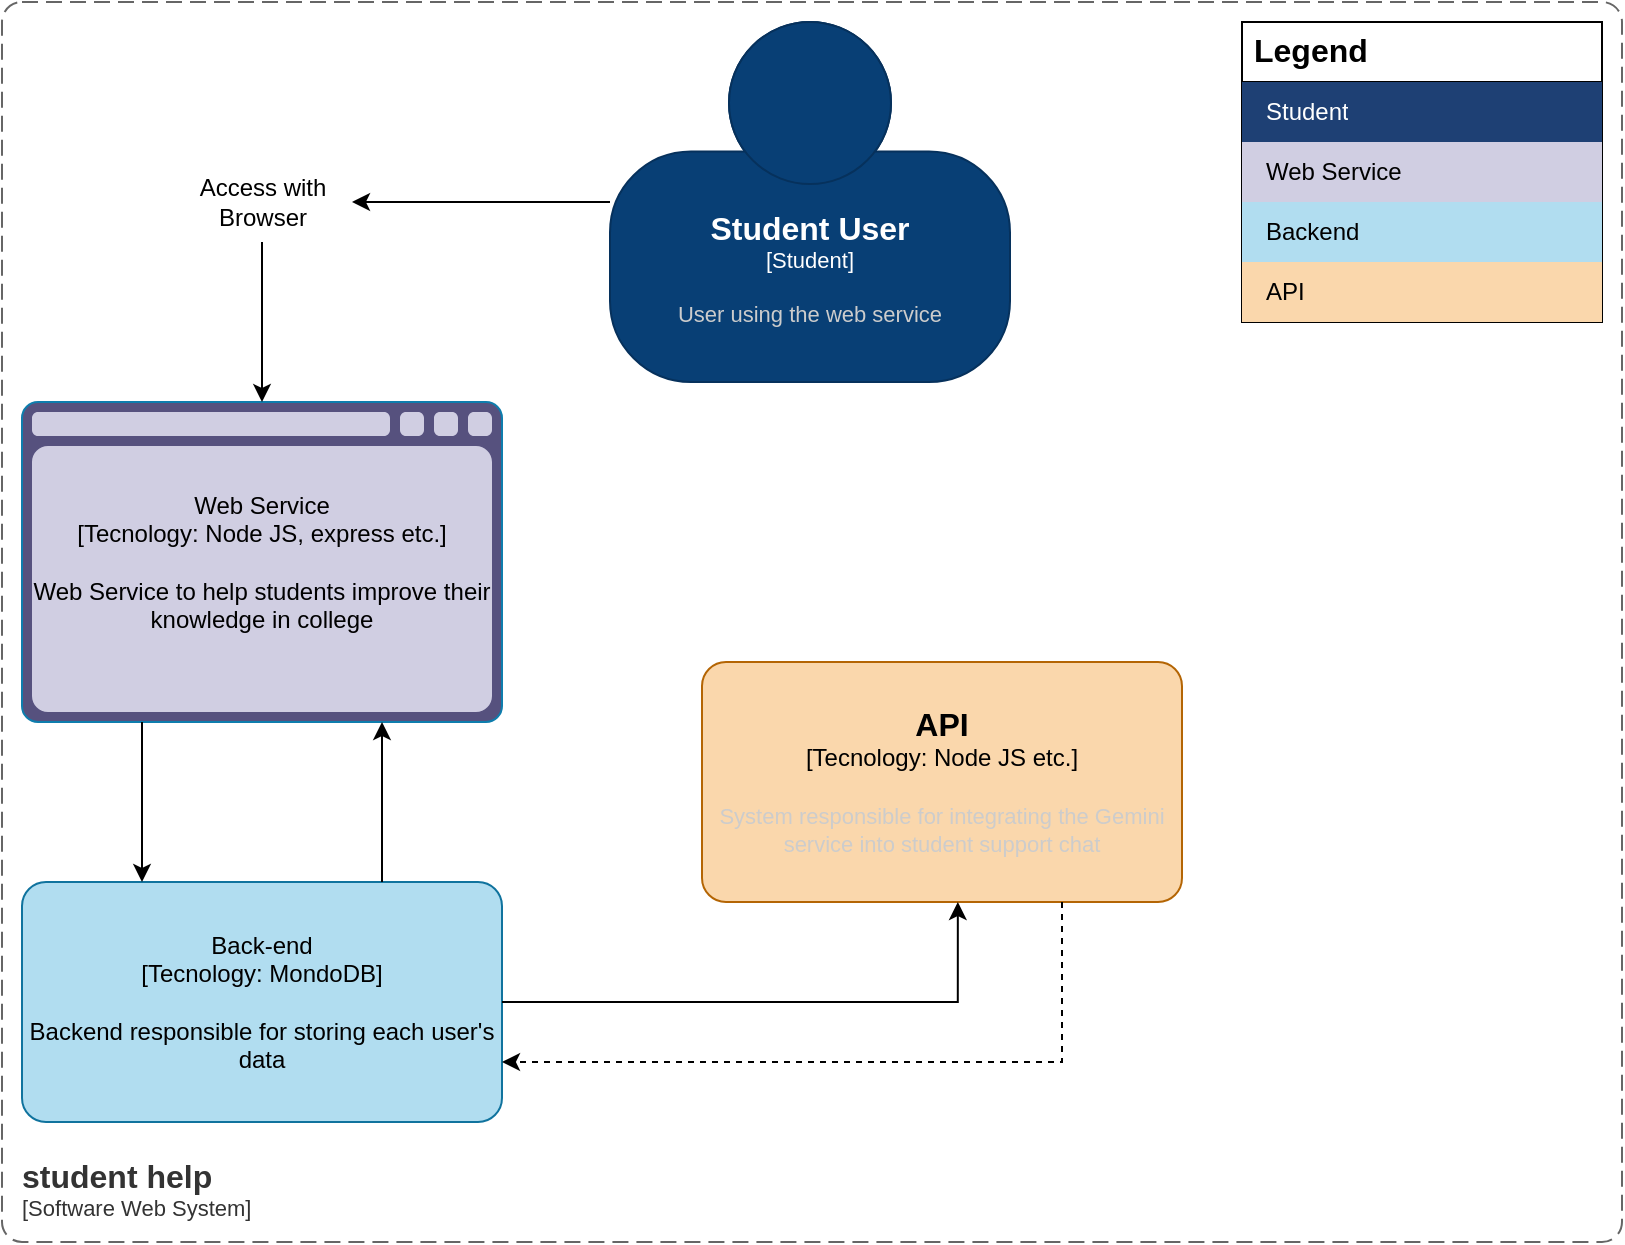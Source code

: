 <mxfile version="24.0.8" type="github" pages="3">
  <diagram name="context" id="1FMFfQjGPrBW07qPkbD4">
    <mxGraphModel dx="1434" dy="780" grid="1" gridSize="10" guides="1" tooltips="1" connect="1" arrows="1" fold="1" page="1" pageScale="1" pageWidth="827" pageHeight="1169" math="0" shadow="0">
      <root>
        <mxCell id="0" />
        <mxCell id="1" parent="0" />
        <mxCell id="gWKz2a9hbyxgqpgNWp_Y-20" style="edgeStyle=orthogonalEdgeStyle;rounded=0;orthogonalLoop=1;jettySize=auto;html=1;exitX=0;exitY=0.5;exitDx=0;exitDy=0;exitPerimeter=0;" parent="1" source="gWKz2a9hbyxgqpgNWp_Y-1" target="gWKz2a9hbyxgqpgNWp_Y-18" edge="1">
          <mxGeometry relative="1" as="geometry" />
        </mxCell>
        <object placeholders="1" c4Name="Student User" c4Type="Student" c4Description="User using the web service" label="&lt;font style=&quot;font-size: 16px&quot;&gt;&lt;b&gt;%c4Name%&lt;/b&gt;&lt;/font&gt;&lt;div&gt;[%c4Type%]&lt;/div&gt;&lt;br&gt;&lt;div&gt;&lt;font style=&quot;font-size: 11px&quot;&gt;&lt;font color=&quot;#cccccc&quot;&gt;%c4Description%&lt;/font&gt;&lt;/div&gt;" id="gWKz2a9hbyxgqpgNWp_Y-1">
          <mxCell style="html=1;fontSize=11;dashed=0;whiteSpace=wrap;fillColor=#083F75;strokeColor=#06315C;fontColor=#ffffff;shape=mxgraph.c4.person2;align=center;metaEdit=1;points=[[0.5,0,0],[1,0.5,0],[1,0.75,0],[0.75,1,0],[0.5,1,0],[0.25,1,0],[0,0.75,0],[0,0.5,0]];resizable=0;" parent="1" vertex="1">
            <mxGeometry x="314" y="20" width="200" height="180" as="geometry" />
          </mxCell>
        </object>
        <mxCell id="gWKz2a9hbyxgqpgNWp_Y-2" value="Legend" style="shape=table;startSize=30;container=1;collapsible=0;childLayout=tableLayout;fontSize=16;align=left;verticalAlign=top;fillColor=none;fontStyle=1;spacingLeft=6;spacing=0;resizable=0;" parent="1" vertex="1">
          <mxGeometry x="630" y="20" width="180" height="150" as="geometry" />
        </mxCell>
        <mxCell id="gWKz2a9hbyxgqpgNWp_Y-3" value="" style="shape=tableRow;horizontal=0;startSize=0;swimlaneHead=0;swimlaneBody=0;strokeColor=inherit;top=0;left=0;bottom=0;right=0;collapsible=0;dropTarget=0;fillColor=none;points=[[0,0.5],[1,0.5]];portConstraint=eastwest;fontSize=12;" parent="gWKz2a9hbyxgqpgNWp_Y-2" vertex="1">
          <mxGeometry y="30" width="180" height="30" as="geometry" />
        </mxCell>
        <mxCell id="gWKz2a9hbyxgqpgNWp_Y-4" value="Student" style="shape=partialRectangle;html=1;whiteSpace=wrap;connectable=0;strokeColor=inherit;overflow=hidden;fillColor=#1E4074;top=0;left=0;bottom=0;right=0;pointerEvents=1;fontSize=12;align=left;fontColor=#FFFFFF;gradientColor=none;spacingLeft=10;spacingRight=4;" parent="gWKz2a9hbyxgqpgNWp_Y-3" vertex="1">
          <mxGeometry width="180" height="30" as="geometry">
            <mxRectangle width="180" height="30" as="alternateBounds" />
          </mxGeometry>
        </mxCell>
        <mxCell id="gWKz2a9hbyxgqpgNWp_Y-5" value="" style="shape=tableRow;horizontal=0;startSize=0;swimlaneHead=0;swimlaneBody=0;strokeColor=inherit;top=0;left=0;bottom=0;right=0;collapsible=0;dropTarget=0;fillColor=none;points=[[0,0.5],[1,0.5]];portConstraint=eastwest;fontSize=12;" parent="gWKz2a9hbyxgqpgNWp_Y-2" vertex="1">
          <mxGeometry y="60" width="180" height="30" as="geometry" />
        </mxCell>
        <mxCell id="gWKz2a9hbyxgqpgNWp_Y-6" value="Web Service" style="shape=partialRectangle;html=1;whiteSpace=wrap;connectable=0;overflow=hidden;top=0;left=0;bottom=0;right=0;pointerEvents=1;fontSize=12;align=left;spacingLeft=10;spacingRight=4;fillColor=#d0cee2;strokeColor=#56517e;" parent="gWKz2a9hbyxgqpgNWp_Y-5" vertex="1">
          <mxGeometry width="180" height="30" as="geometry">
            <mxRectangle width="180" height="30" as="alternateBounds" />
          </mxGeometry>
        </mxCell>
        <mxCell id="gWKz2a9hbyxgqpgNWp_Y-7" value="" style="shape=tableRow;horizontal=0;startSize=0;swimlaneHead=0;swimlaneBody=0;strokeColor=inherit;top=0;left=0;bottom=0;right=0;collapsible=0;dropTarget=0;fillColor=none;points=[[0,0.5],[1,0.5]];portConstraint=eastwest;fontSize=12;" parent="gWKz2a9hbyxgqpgNWp_Y-2" vertex="1">
          <mxGeometry y="90" width="180" height="30" as="geometry" />
        </mxCell>
        <mxCell id="gWKz2a9hbyxgqpgNWp_Y-8" value="Backend" style="shape=partialRectangle;html=1;whiteSpace=wrap;connectable=0;strokeColor=#10739e;overflow=hidden;fillColor=#b1ddf0;top=0;left=0;bottom=0;right=0;pointerEvents=1;fontSize=12;align=left;spacingLeft=10;spacingRight=4;" parent="gWKz2a9hbyxgqpgNWp_Y-7" vertex="1">
          <mxGeometry width="180" height="30" as="geometry">
            <mxRectangle width="180" height="30" as="alternateBounds" />
          </mxGeometry>
        </mxCell>
        <mxCell id="gWKz2a9hbyxgqpgNWp_Y-9" value="" style="shape=tableRow;horizontal=0;startSize=0;swimlaneHead=0;swimlaneBody=0;strokeColor=inherit;top=0;left=0;bottom=0;right=0;collapsible=0;dropTarget=0;fillColor=none;points=[[0,0.5],[1,0.5]];portConstraint=eastwest;fontSize=12;" parent="gWKz2a9hbyxgqpgNWp_Y-2" vertex="1">
          <mxGeometry y="120" width="180" height="30" as="geometry" />
        </mxCell>
        <mxCell id="gWKz2a9hbyxgqpgNWp_Y-10" value="API" style="shape=partialRectangle;html=1;whiteSpace=wrap;connectable=0;strokeColor=#b46504;overflow=hidden;fillColor=#fad7ac;top=0;left=0;bottom=0;right=0;pointerEvents=1;fontSize=12;align=left;spacingLeft=10;spacingRight=4;" parent="gWKz2a9hbyxgqpgNWp_Y-9" vertex="1">
          <mxGeometry width="180" height="30" as="geometry">
            <mxRectangle width="180" height="30" as="alternateBounds" />
          </mxGeometry>
        </mxCell>
        <object placeholders="1" c4Type="Web Service" c4Container="Tecnology" c4Technology="Node JS, express etc." c4Description="Web Service to help students improve their knowledge in college" label="%c4Type%&lt;br&gt;[%c4Container%:&amp;nbsp;%c4Technology%]&lt;br&gt;&lt;br&gt;%c4Description%" link="data:page/id,60kRKlLpcaLe1bFKGsJb" id="gWKz2a9hbyxgqpgNWp_Y-15">
          <mxCell style="shape=mxgraph.c4.webBrowserContainer2;whiteSpace=wrap;boundedLbl=1;rounded=0;labelBackgroundColor=none;strokeColor2=#0E7DAD;fontSize=12;align=center;metaEdit=1;points=[[0.5,0,0],[1,0.25,0],[1,0.5,0],[1,0.75,0],[0.5,1,0],[0,0.75,0],[0,0.5,0],[0,0.25,0]];resizable=0;fillStyle=auto;fillColor=#d0cee2;strokeColor=#56517e;labelBorderColor=none;textShadow=0;html=1;" parent="1" vertex="1">
            <mxGeometry x="20" y="210" width="240" height="160" as="geometry" />
          </mxCell>
        </object>
        <object placeholders="1" c4Name="Back-end" c4Type="Tecnology: MondoDB" c4Description="Backend responsible for storing each user&#39;s data" label="%c4Name%&lt;br&gt;[%c4Type%]&lt;br&gt;&lt;br&gt;%c4Description%" c4Technology="MondoDB" link="data:page/id,KV4aWbaxjCj4BwXMJBxq" id="gWKz2a9hbyxgqpgNWp_Y-17">
          <mxCell style="rounded=1;whiteSpace=wrap;labelBackgroundColor=none;fillColor=#b1ddf0;align=center;arcSize=10;strokeColor=#10739e;metaEdit=1;resizable=0;points=[[0.25,0,0],[0.5,0,0],[0.75,0,0],[1,0.25,0],[1,0.5,0],[1,0.75,0],[0.75,1,0],[0.5,1,0],[0.25,1,0],[0,0.75,0],[0,0.5,0],[0,0.25,0]];html=1;" parent="1" vertex="1">
            <mxGeometry x="20" y="450" width="240" height="120" as="geometry" />
          </mxCell>
        </object>
        <mxCell id="gWKz2a9hbyxgqpgNWp_Y-18" value="Access with&lt;div&gt;Browser&lt;/div&gt;" style="text;html=1;align=center;verticalAlign=middle;resizable=0;points=[];autosize=1;strokeColor=none;fillColor=none;" parent="1" vertex="1">
          <mxGeometry x="95" y="90" width="90" height="40" as="geometry" />
        </mxCell>
        <mxCell id="gWKz2a9hbyxgqpgNWp_Y-21" style="edgeStyle=orthogonalEdgeStyle;rounded=0;orthogonalLoop=1;jettySize=auto;html=1;entryX=0.5;entryY=0;entryDx=0;entryDy=0;entryPerimeter=0;" parent="1" source="gWKz2a9hbyxgqpgNWp_Y-18" target="gWKz2a9hbyxgqpgNWp_Y-15" edge="1">
          <mxGeometry relative="1" as="geometry" />
        </mxCell>
        <object placeholders="1" c4Name="API" c4Type="Tecnology: Node JS etc." c4Description="System responsible for integrating the Gemini service into student support chat" label="&lt;font style=&quot;font-size: 16px&quot;&gt;&lt;b&gt;%c4Name%&lt;/b&gt;&lt;/font&gt;&lt;div&gt;[%c4Type%]&lt;/div&gt;&lt;br&gt;&lt;div&gt;&lt;font style=&quot;font-size: 11px&quot;&gt;&lt;font color=&quot;#cccccc&quot;&gt;%c4Description%&lt;/font&gt;&lt;/div&gt;" id="gWKz2a9hbyxgqpgNWp_Y-23">
          <mxCell style="rounded=1;whiteSpace=wrap;html=1;labelBackgroundColor=none;fillColor=#fad7ac;align=center;arcSize=10;strokeColor=#b46504;metaEdit=1;resizable=0;points=[[0.25,0,0],[0.5,0,0],[0.75,0,0],[1,0.25,0],[1,0.5,0],[1,0.75,0],[0.75,1,0],[0.5,1,0],[0.25,1,0],[0,0.75,0],[0,0.5,0],[0,0.25,0]];" parent="1" vertex="1">
            <mxGeometry x="360" y="340" width="240" height="120" as="geometry" />
          </mxCell>
        </object>
        <mxCell id="gWKz2a9hbyxgqpgNWp_Y-24" style="edgeStyle=orthogonalEdgeStyle;rounded=0;orthogonalLoop=1;jettySize=auto;html=1;exitX=1;exitY=0.5;exitDx=0;exitDy=0;exitPerimeter=0;entryX=0.533;entryY=1;entryDx=0;entryDy=0;entryPerimeter=0;" parent="1" source="gWKz2a9hbyxgqpgNWp_Y-17" target="gWKz2a9hbyxgqpgNWp_Y-23" edge="1">
          <mxGeometry relative="1" as="geometry" />
        </mxCell>
        <mxCell id="gWKz2a9hbyxgqpgNWp_Y-26" style="edgeStyle=orthogonalEdgeStyle;rounded=0;orthogonalLoop=1;jettySize=auto;html=1;entryX=0.25;entryY=0;entryDx=0;entryDy=0;entryPerimeter=0;" parent="1" target="gWKz2a9hbyxgqpgNWp_Y-17" edge="1">
          <mxGeometry relative="1" as="geometry">
            <mxPoint x="80" y="370" as="sourcePoint" />
            <Array as="points">
              <mxPoint x="80" y="370" />
            </Array>
          </mxGeometry>
        </mxCell>
        <mxCell id="gWKz2a9hbyxgqpgNWp_Y-27" style="edgeStyle=orthogonalEdgeStyle;rounded=0;orthogonalLoop=1;jettySize=auto;html=1;exitX=0.75;exitY=0;exitDx=0;exitDy=0;exitPerimeter=0;" parent="1" source="gWKz2a9hbyxgqpgNWp_Y-17" edge="1">
          <mxGeometry relative="1" as="geometry">
            <mxPoint x="200" y="370" as="targetPoint" />
          </mxGeometry>
        </mxCell>
        <mxCell id="gWKz2a9hbyxgqpgNWp_Y-28" style="edgeStyle=orthogonalEdgeStyle;rounded=0;orthogonalLoop=1;jettySize=auto;html=1;exitX=0.75;exitY=1;exitDx=0;exitDy=0;exitPerimeter=0;entryX=1;entryY=0.75;entryDx=0;entryDy=0;entryPerimeter=0;dashed=1;" parent="1" source="gWKz2a9hbyxgqpgNWp_Y-23" target="gWKz2a9hbyxgqpgNWp_Y-17" edge="1">
          <mxGeometry relative="1" as="geometry" />
        </mxCell>
        <object placeholders="1" c4Name="student help" c4Application="Software Web System" label="&lt;font style=&quot;font-size: 16px&quot;&gt;&lt;b&gt;&lt;div style=&quot;text-align: left&quot;&gt;%c4Name%&lt;/div&gt;&lt;/b&gt;&lt;/font&gt;&lt;div style=&quot;text-align: left&quot;&gt;[%c4Application%]&lt;/div&gt;" id="gWKz2a9hbyxgqpgNWp_Y-29">
          <mxCell style="rounded=1;fontSize=11;whiteSpace=wrap;html=1;dashed=1;arcSize=20;fillColor=none;strokeColor=#666666;fontColor=#333333;labelBackgroundColor=none;align=left;verticalAlign=bottom;labelBorderColor=none;spacingTop=0;spacing=10;dashPattern=8 4;metaEdit=1;rotatable=0;perimeter=rectanglePerimeter;noLabel=0;labelPadding=0;allowArrows=0;connectable=0;expand=0;recursiveResize=0;editable=1;pointerEvents=0;absoluteArcSize=1;points=[[0.25,0,0],[0.5,0,0],[0.75,0,0],[1,0.25,0],[1,0.5,0],[1,0.75,0],[0.75,1,0],[0.5,1,0],[0.25,1,0],[0,0.75,0],[0,0.5,0],[0,0.25,0]];" parent="1" vertex="1">
            <mxGeometry x="10" y="10" width="810" height="620" as="geometry" />
          </mxCell>
        </object>
      </root>
    </mxGraphModel>
  </diagram>
  <diagram id="KV4aWbaxjCj4BwXMJBxq" name="container">
    <mxGraphModel dx="1434" dy="780" grid="1" gridSize="10" guides="1" tooltips="1" connect="1" arrows="1" fold="1" page="1" pageScale="1" pageWidth="827" pageHeight="1169" math="0" shadow="0">
      <root>
        <mxCell id="0" />
        <mxCell id="1" parent="0" />
        <object placeholders="1" c4Name="Admin User" c4Type="Admin User" c4Description="Data administrator and users" label="%c4Name%&lt;br&gt;[%c4Type%]&lt;br&gt;&lt;br&gt;%c4Description%" id="DqK3gcv77Xl6gQ0nD3oV-1">
          <mxCell style="fontSize=11;dashed=0;whiteSpace=wrap;fillColor=#fad7ac;strokeColor=#b46504;shape=mxgraph.c4.person2;align=center;metaEdit=1;points=[[0.5,0,0],[1,0.5,0],[1,0.75,0],[0.75,1,0],[0.5,1,0],[0.25,1,0],[0,0.75,0],[0,0.5,0]];resizable=0;html=1;" vertex="1" parent="1">
            <mxGeometry x="20" y="20" width="200" height="180" as="geometry" />
          </mxCell>
        </object>
        <mxCell id="DqK3gcv77Xl6gQ0nD3oV-2" value="Legend" style="shape=table;startSize=30;container=1;collapsible=0;childLayout=tableLayout;fontSize=16;align=left;verticalAlign=top;fillColor=none;fontStyle=1;spacingLeft=6;spacing=0;resizable=0;" vertex="1" parent="1">
          <mxGeometry x="630" y="20" width="180" height="180" as="geometry" />
        </mxCell>
        <mxCell id="DqK3gcv77Xl6gQ0nD3oV-3" value="" style="shape=tableRow;horizontal=0;startSize=0;swimlaneHead=0;swimlaneBody=0;strokeColor=inherit;top=0;left=0;bottom=0;right=0;collapsible=0;dropTarget=0;fillColor=none;points=[[0,0.5],[1,0.5]];portConstraint=eastwest;fontSize=12;" vertex="1" parent="DqK3gcv77Xl6gQ0nD3oV-2">
          <mxGeometry y="30" width="180" height="30" as="geometry" />
        </mxCell>
        <mxCell id="DqK3gcv77Xl6gQ0nD3oV-4" value="Admin User" style="shape=partialRectangle;html=1;whiteSpace=wrap;connectable=0;strokeColor=#b46504;overflow=hidden;fillColor=#fad7ac;top=0;left=0;bottom=0;right=0;pointerEvents=1;fontSize=12;align=left;spacingLeft=10;spacingRight=4;" vertex="1" parent="DqK3gcv77Xl6gQ0nD3oV-3">
          <mxGeometry width="180" height="30" as="geometry">
            <mxRectangle width="180" height="30" as="alternateBounds" />
          </mxGeometry>
        </mxCell>
        <mxCell id="DqK3gcv77Xl6gQ0nD3oV-5" value="" style="shape=tableRow;horizontal=0;startSize=0;swimlaneHead=0;swimlaneBody=0;strokeColor=inherit;top=0;left=0;bottom=0;right=0;collapsible=0;dropTarget=0;fillColor=none;points=[[0,0.5],[1,0.5]];portConstraint=eastwest;fontSize=12;" vertex="1" parent="DqK3gcv77Xl6gQ0nD3oV-2">
          <mxGeometry y="60" width="180" height="30" as="geometry" />
        </mxCell>
        <mxCell id="DqK3gcv77Xl6gQ0nD3oV-6" value="External User" style="shape=partialRectangle;html=1;whiteSpace=wrap;connectable=0;strokeColor=#10739e;overflow=hidden;fillColor=#b1ddf0;top=0;left=0;bottom=0;right=0;pointerEvents=1;fontSize=12;align=left;spacingLeft=10;spacingRight=4;" vertex="1" parent="DqK3gcv77Xl6gQ0nD3oV-5">
          <mxGeometry width="180" height="30" as="geometry">
            <mxRectangle width="180" height="30" as="alternateBounds" />
          </mxGeometry>
        </mxCell>
        <mxCell id="DqK3gcv77Xl6gQ0nD3oV-7" value="" style="shape=tableRow;horizontal=0;startSize=0;swimlaneHead=0;swimlaneBody=0;strokeColor=inherit;top=0;left=0;bottom=0;right=0;collapsible=0;dropTarget=0;fillColor=none;points=[[0,0.5],[1,0.5]];portConstraint=eastwest;fontSize=12;" vertex="1" parent="DqK3gcv77Xl6gQ0nD3oV-2">
          <mxGeometry y="90" width="180" height="30" as="geometry" />
        </mxCell>
        <mxCell id="DqK3gcv77Xl6gQ0nD3oV-8" value="Admin Page Sistem" style="shape=partialRectangle;html=1;whiteSpace=wrap;connectable=0;strokeColor=#0e8088;overflow=hidden;fillColor=#b0e3e6;top=0;left=0;bottom=0;right=0;pointerEvents=1;fontSize=12;align=left;spacingLeft=10;spacingRight=4;" vertex="1" parent="DqK3gcv77Xl6gQ0nD3oV-7">
          <mxGeometry width="180" height="30" as="geometry">
            <mxRectangle width="180" height="30" as="alternateBounds" />
          </mxGeometry>
        </mxCell>
        <mxCell id="DqK3gcv77Xl6gQ0nD3oV-9" value="" style="shape=tableRow;horizontal=0;startSize=0;swimlaneHead=0;swimlaneBody=0;strokeColor=inherit;top=0;left=0;bottom=0;right=0;collapsible=0;dropTarget=0;fillColor=none;points=[[0,0.5],[1,0.5]];portConstraint=eastwest;fontSize=12;" vertex="1" parent="DqK3gcv77Xl6gQ0nD3oV-2">
          <mxGeometry y="120" width="180" height="30" as="geometry" />
        </mxCell>
        <mxCell id="DqK3gcv77Xl6gQ0nD3oV-10" value="Review and edit data" style="shape=partialRectangle;html=1;whiteSpace=wrap;connectable=0;strokeColor=#56517e;overflow=hidden;fillColor=#d0cee2;top=0;left=0;bottom=0;right=0;pointerEvents=1;fontSize=12;align=left;spacingLeft=10;spacingRight=4;" vertex="1" parent="DqK3gcv77Xl6gQ0nD3oV-9">
          <mxGeometry width="180" height="30" as="geometry">
            <mxRectangle width="180" height="30" as="alternateBounds" />
          </mxGeometry>
        </mxCell>
        <mxCell id="DqK3gcv77Xl6gQ0nD3oV-11" value="" style="shape=tableRow;horizontal=0;startSize=0;swimlaneHead=0;swimlaneBody=0;strokeColor=inherit;top=0;left=0;bottom=0;right=0;collapsible=0;dropTarget=0;fillColor=none;points=[[0,0.5],[1,0.5]];portConstraint=eastwest;fontSize=12;" vertex="1" parent="DqK3gcv77Xl6gQ0nD3oV-2">
          <mxGeometry y="150" width="180" height="30" as="geometry" />
        </mxCell>
        <mxCell id="DqK3gcv77Xl6gQ0nD3oV-12" value="Database" style="shape=partialRectangle;html=1;whiteSpace=wrap;connectable=0;strokeColor=#23445d;overflow=hidden;fillColor=#bac8d3;top=0;left=0;bottom=0;right=0;pointerEvents=1;fontSize=12;align=left;spacingLeft=10;spacingRight=4;" vertex="1" parent="DqK3gcv77Xl6gQ0nD3oV-11">
          <mxGeometry width="180" height="30" as="geometry">
            <mxRectangle width="180" height="30" as="alternateBounds" />
          </mxGeometry>
        </mxCell>
        <object placeholders="1" c4Type="Database" c4Container="Tecnology" c4Technology="MongoDB" c4Description="database to store data for each user" label="&lt;font style=&quot;font-size: 16px&quot;&gt;&lt;b&gt;%c4Type%&lt;/b&gt;&lt;/font&gt;&lt;div&gt;[%c4Container%:&amp;nbsp;%c4Technology%]&lt;/div&gt;&lt;br&gt;&lt;div&gt;&lt;font style=&quot;font-size: 11px&quot;&gt;&lt;font&gt;%c4Description%&lt;/font&gt;&lt;/font&gt;&lt;/div&gt;" id="DqK3gcv77Xl6gQ0nD3oV-15">
          <mxCell style="shape=cylinder3;size=15;whiteSpace=wrap;html=1;boundedLbl=1;rounded=0;labelBackgroundColor=none;fillColor=#bac8d3;fontSize=12;align=center;strokeColor=#23445d;metaEdit=1;points=[[0.5,0,0],[1,0.25,0],[1,0.5,0],[1,0.75,0],[0.5,1,0],[0,0.75,0],[0,0.5,0],[0,0.25,0]];resizable=0;fontColor=default;" vertex="1" parent="1">
            <mxGeometry x="570" y="510" width="240" height="120" as="geometry" />
          </mxCell>
        </object>
        <object placeholders="1" c4Type="Review and edit data" c4Container="Tecnology" c4Technology="Node JS, Angular, Express etc." c4Description="Page where users can see and manipulate their data" label="&lt;font style=&quot;font-size: 16px&quot;&gt;&lt;b&gt;%c4Type%&lt;/b&gt;&lt;/font&gt;&lt;div&gt;[%c4Container%:&amp;nbsp;%c4Technology%]&lt;/div&gt;&lt;br&gt;&lt;div&gt;&lt;font style=&quot;font-size: 11px&quot;&gt;&lt;font&gt;%c4Description%&lt;/font&gt;&lt;/font&gt;&lt;/div&gt;" id="DqK3gcv77Xl6gQ0nD3oV-16">
          <mxCell style="shape=mxgraph.c4.webBrowserContainer2;whiteSpace=wrap;html=1;boundedLbl=1;rounded=0;labelBackgroundColor=none;strokeColor2=#0E7DAD;fontSize=12;align=center;metaEdit=1;points=[[0.5,0,0],[1,0.25,0],[1,0.5,0],[1,0.75,0],[0.5,1,0],[0,0.75,0],[0,0.5,0],[0,0.25,0]];resizable=0;fillColor=#d0cee2;strokeColor=#56517e;fontColor=default;" vertex="1" parent="1">
            <mxGeometry x="570" y="320" width="240" height="160" as="geometry" />
          </mxCell>
        </object>
        <mxCell id="DqK3gcv77Xl6gQ0nD3oV-18" style="edgeStyle=orthogonalEdgeStyle;rounded=0;orthogonalLoop=1;jettySize=auto;html=1;exitX=0.5;exitY=1;exitDx=0;exitDy=0;exitPerimeter=0;entryX=0.5;entryY=0;entryDx=0;entryDy=0;entryPerimeter=0;" edge="1" parent="1" source="DqK3gcv77Xl6gQ0nD3oV-16" target="DqK3gcv77Xl6gQ0nD3oV-15">
          <mxGeometry relative="1" as="geometry" />
        </mxCell>
        <object placeholders="1" c4Name="External User" c4Type="External User" c4Description="User who makes use of the web service" label="&lt;font style=&quot;font-size: 16px&quot;&gt;&lt;b&gt;%c4Name%&lt;/b&gt;&lt;/font&gt;&lt;div&gt;[%c4Type%]&lt;/div&gt;&lt;br&gt;&lt;div&gt;&lt;font style=&quot;font-size: 11px&quot;&gt;&lt;font&gt;%c4Description%&lt;/font&gt;&lt;/font&gt;&lt;/div&gt;" id="DqK3gcv77Xl6gQ0nD3oV-20">
          <mxCell style="html=1;fontSize=11;dashed=0;whiteSpace=wrap;fillColor=#b1ddf0;strokeColor=#10739e;shape=mxgraph.c4.person2;align=center;metaEdit=1;points=[[0.5,0,0],[1,0.5,0],[1,0.75,0],[0.75,1,0],[0.5,1,0],[0.25,1,0],[0,0.75,0],[0,0.5,0]];resizable=0;fontColor=default;" vertex="1" parent="1">
            <mxGeometry x="240" y="20" width="200" height="180" as="geometry" />
          </mxCell>
        </object>
        <mxCell id="DqK3gcv77Xl6gQ0nD3oV-26" style="edgeStyle=orthogonalEdgeStyle;rounded=0;orthogonalLoop=1;jettySize=auto;html=1;exitX=0.5;exitY=1;exitDx=0;exitDy=0;exitPerimeter=0;entryX=0;entryY=0.25;entryDx=0;entryDy=0;entryPerimeter=0;" edge="1" parent="1" source="DqK3gcv77Xl6gQ0nD3oV-20" target="DqK3gcv77Xl6gQ0nD3oV-16">
          <mxGeometry relative="1" as="geometry" />
        </mxCell>
        <mxCell id="DqK3gcv77Xl6gQ0nD3oV-30" value="" style="edgeStyle=orthogonalEdgeStyle;rounded=0;orthogonalLoop=1;jettySize=auto;html=1;entryX=0;entryY=0.5;entryDx=0;entryDy=0;entryPerimeter=0;" edge="1" parent="1" source="DqK3gcv77Xl6gQ0nD3oV-27" target="DqK3gcv77Xl6gQ0nD3oV-16">
          <mxGeometry relative="1" as="geometry">
            <mxPoint x="420" y="400" as="targetPoint" />
          </mxGeometry>
        </mxCell>
        <object placeholders="1" c4Type="Admin Page" c4Container="Tecnology" c4Technology="Node JS, Angular, Express etc." c4Description="Page for the administrator to manipulate data" label="&lt;font style=&quot;font-size: 16px&quot;&gt;&lt;b&gt;%c4Type%&lt;/b&gt;&lt;/font&gt;&lt;div&gt;[%c4Container%:&amp;nbsp;%c4Technology%]&lt;/div&gt;&lt;br&gt;&lt;div&gt;&lt;font style=&quot;font-size: 11px&quot;&gt;&lt;font&gt;%c4Description%&lt;/font&gt;&lt;/font&gt;&lt;/div&gt;" id="DqK3gcv77Xl6gQ0nD3oV-27">
          <mxCell style="shape=mxgraph.c4.webBrowserContainer2;whiteSpace=wrap;html=1;boundedLbl=1;rounded=0;labelBackgroundColor=none;strokeColor=#0e8088;strokeColor2=#0E7DAD;fontSize=12;align=center;metaEdit=1;points=[[0.5,0,0],[1,0.25,0],[1,0.5,0],[1,0.75,0],[0.5,1,0],[0,0.75,0],[0,0.5,0],[0,0.25,0]];resizable=0;fillColor=#b0e3e6;fontColor=default;" vertex="1" parent="1">
            <mxGeometry x="20" y="320" width="240" height="160" as="geometry" />
          </mxCell>
        </object>
        <mxCell id="DqK3gcv77Xl6gQ0nD3oV-28" style="edgeStyle=orthogonalEdgeStyle;rounded=0;orthogonalLoop=1;jettySize=auto;html=1;exitX=0.5;exitY=1;exitDx=0;exitDy=0;exitPerimeter=0;entryX=0.417;entryY=0.031;entryDx=0;entryDy=0;entryPerimeter=0;" edge="1" parent="1" source="DqK3gcv77Xl6gQ0nD3oV-1" target="DqK3gcv77Xl6gQ0nD3oV-27">
          <mxGeometry relative="1" as="geometry" />
        </mxCell>
        <object placeholders="1" c4Name="View Data" c4Application="Edit and View data" label="&lt;font style=&quot;font-size: 16px&quot;&gt;&lt;b&gt;&lt;div style=&quot;text-align: left&quot;&gt;%c4Name%&lt;/div&gt;&lt;/b&gt;&lt;/font&gt;&lt;div style=&quot;text-align: left&quot;&gt;[%c4Application%]&lt;/div&gt;" id="iWpi9L0w2Mgxv5D8XE3p-1">
          <mxCell style="rounded=1;fontSize=11;whiteSpace=wrap;html=1;dashed=1;arcSize=20;fillColor=none;strokeColor=#666666;fontColor=#333333;labelBackgroundColor=none;align=left;verticalAlign=bottom;labelBorderColor=none;spacingTop=0;spacing=10;dashPattern=8 4;metaEdit=1;rotatable=0;perimeter=rectanglePerimeter;noLabel=0;labelPadding=0;allowArrows=0;connectable=0;expand=0;recursiveResize=0;editable=1;pointerEvents=0;absoluteArcSize=1;points=[[0.25,0,0],[0.5,0,0],[0.75,0,0],[1,0.25,0],[1,0.5,0],[1,0.75,0],[0.75,1,0],[0.5,1,0],[0.25,1,0],[0,0.75,0],[0,0.5,0],[0,0.25,0]];" vertex="1" parent="1">
            <mxGeometry x="10" y="5" width="810" height="635" as="geometry" />
          </mxCell>
        </object>
      </root>
    </mxGraphModel>
  </diagram>
  <diagram id="60kRKlLpcaLe1bFKGsJb" name="chat">
    <mxGraphModel dx="1434" dy="780" grid="1" gridSize="10" guides="1" tooltips="1" connect="1" arrows="1" fold="1" page="1" pageScale="1" pageWidth="827" pageHeight="1169" math="0" shadow="0">
      <root>
        <mxCell id="0" />
        <mxCell id="1" parent="0" />
        <mxCell id="EVRIMqtf7dAjQzrkubfV-19" style="edgeStyle=orthogonalEdgeStyle;rounded=0;orthogonalLoop=1;jettySize=auto;html=1;exitX=1;exitY=0.5;exitDx=0;exitDy=0;exitPerimeter=0;" edge="1" parent="1" source="Q46FS2cWj4XR4iDiq2j9-1" target="EVRIMqtf7dAjQzrkubfV-1">
          <mxGeometry relative="1" as="geometry" />
        </mxCell>
        <object placeholders="1" c4Name="API" c4Type="Tecnology: Node JS etc." c4Description="System responsible for integrating the Gemini service into student support chat" label="&lt;font style=&quot;font-size: 16px&quot;&gt;&lt;b&gt;%c4Name%&lt;/b&gt;&lt;/font&gt;&lt;div&gt;[%c4Type%]&lt;/div&gt;&lt;br&gt;&lt;div&gt;&lt;font style=&quot;font-size: 11px&quot;&gt;&lt;font color=&quot;#cccccc&quot;&gt;%c4Description%&lt;/font&gt;&lt;/div&gt;" id="Q46FS2cWj4XR4iDiq2j9-1">
          <mxCell style="rounded=1;whiteSpace=wrap;html=1;labelBackgroundColor=none;fillColor=#fad7ac;align=center;arcSize=10;strokeColor=#b46504;metaEdit=1;resizable=0;points=[[0.25,0,0],[0.5,0,0],[0.75,0,0],[1,0.25,0],[1,0.5,0],[1,0.75,0],[0.75,1,0],[0.5,1,0],[0.25,1,0],[0,0.75,0],[0,0.5,0],[0,0.25,0]];" vertex="1" parent="1">
            <mxGeometry x="20" y="470" width="240" height="120" as="geometry" />
          </mxCell>
        </object>
        <mxCell id="EVRIMqtf7dAjQzrkubfV-21" style="edgeStyle=orthogonalEdgeStyle;rounded=0;orthogonalLoop=1;jettySize=auto;html=1;exitX=0.5;exitY=0;exitDx=0;exitDy=0;exitPerimeter=0;" edge="1" parent="1" source="EVRIMqtf7dAjQzrkubfV-1">
          <mxGeometry relative="1" as="geometry">
            <mxPoint x="500" y="420" as="targetPoint" />
          </mxGeometry>
        </mxCell>
        <object placeholders="1" c4Type="Database" c4Container="Tecnology" c4Technology="MongoDB" c4Description="database to store data for each user" label="&lt;font style=&quot;font-size: 16px&quot;&gt;&lt;b&gt;%c4Type%&lt;/b&gt;&lt;/font&gt;&lt;div&gt;[%c4Container%:&amp;nbsp;%c4Technology%]&lt;/div&gt;&lt;br&gt;&lt;div&gt;&lt;font style=&quot;font-size: 11px&quot;&gt;&lt;font&gt;%c4Description%&lt;/font&gt;&lt;/font&gt;&lt;/div&gt;" link="data:page/id,KV4aWbaxjCj4BwXMJBxq" id="EVRIMqtf7dAjQzrkubfV-1">
          <mxCell style="shape=cylinder3;size=15;whiteSpace=wrap;html=1;boundedLbl=1;rounded=0;labelBackgroundColor=none;fillColor=#bac8d3;fontSize=12;align=center;strokeColor=#23445d;metaEdit=1;points=[[0.5,0,0],[1,0.25,0],[1,0.5,0],[1,0.75,0],[0.5,1,0],[0,0.75,0],[0,0.5,0],[0,0.25,0]];resizable=0;fontColor=default;" vertex="1" parent="1">
            <mxGeometry x="380" y="470" width="240" height="120" as="geometry" />
          </mxCell>
        </object>
        <object placeholders="1" c4Name="External User" c4Type="External User" c4Description="User who will communicate with the chat" label="&lt;font style=&quot;font-size: 16px&quot;&gt;&lt;b&gt;%c4Name%&lt;/b&gt;&lt;/font&gt;&lt;div&gt;[%c4Type%]&lt;/div&gt;&lt;br&gt;&lt;div&gt;&lt;font style=&quot;font-size: 11px&quot;&gt;&lt;font&gt;%c4Description%&lt;/font&gt;&lt;/font&gt;&lt;/div&gt;" id="EVRIMqtf7dAjQzrkubfV-2">
          <mxCell style="html=1;fontSize=11;dashed=0;whiteSpace=wrap;fillColor=#b1ddf0;strokeColor=#10739e;shape=mxgraph.c4.person2;align=center;metaEdit=1;points=[[0.5,0,0],[1,0.5,0],[1,0.75,0],[0.75,1,0],[0.5,1,0],[0.25,1,0],[0,0.75,0],[0,0.5,0]];resizable=0;fontColor=default;" vertex="1" parent="1">
            <mxGeometry x="314" y="20" width="200" height="180" as="geometry" />
          </mxCell>
        </object>
        <object placeholders="1" c4Type="Side chat" c4Container="Tecnology" c4Technology="Node JS, Angular etc." c4Description="Chat with analysis of student subjects and study tips" label="&lt;font style=&quot;font-size: 16px&quot;&gt;&lt;b&gt;%c4Type%&lt;/b&gt;&lt;/font&gt;&lt;div&gt;[%c4Container%:&amp;nbsp;%c4Technology%]&lt;/div&gt;&lt;br&gt;&lt;div&gt;&lt;font style=&quot;font-size: 11px&quot;&gt;&lt;font&gt;%c4Description%&lt;/font&gt;&lt;/font&gt;&lt;/div&gt;" link="data:page/id,1FMFfQjGPrBW07qPkbD4" id="EVRIMqtf7dAjQzrkubfV-16">
          <mxCell style="shape=mxgraph.c4.webBrowserContainer2;whiteSpace=wrap;html=1;boundedLbl=1;rounded=0;labelBackgroundColor=none;strokeColor=#0e8088;fillColor=#b0e3e6;strokeColor=#118ACD;strokeColor2=#0E7DAD;fontSize=12;align=center;metaEdit=1;points=[[0.5,0,0],[1,0.25,0],[1,0.5,0],[1,0.75,0],[0.5,1,0],[0,0.75,0],[0,0.5,0],[0,0.25,0]];resizable=0;" vertex="1" parent="1">
            <mxGeometry x="20" y="260" width="240" height="160" as="geometry" />
          </mxCell>
        </object>
        <mxCell id="EVRIMqtf7dAjQzrkubfV-17" style="edgeStyle=orthogonalEdgeStyle;rounded=0;orthogonalLoop=1;jettySize=auto;html=1;exitX=0;exitY=0.5;exitDx=0;exitDy=0;exitPerimeter=0;entryX=0.5;entryY=0;entryDx=0;entryDy=0;entryPerimeter=0;" edge="1" parent="1" source="EVRIMqtf7dAjQzrkubfV-2" target="EVRIMqtf7dAjQzrkubfV-16">
          <mxGeometry relative="1" as="geometry" />
        </mxCell>
        <mxCell id="EVRIMqtf7dAjQzrkubfV-18" style="edgeStyle=orthogonalEdgeStyle;rounded=0;orthogonalLoop=1;jettySize=auto;html=1;exitX=0.5;exitY=1;exitDx=0;exitDy=0;exitPerimeter=0;entryX=0.5;entryY=0;entryDx=0;entryDy=0;entryPerimeter=0;" edge="1" parent="1" source="EVRIMqtf7dAjQzrkubfV-16" target="Q46FS2cWj4XR4iDiq2j9-1">
          <mxGeometry relative="1" as="geometry" />
        </mxCell>
        <mxCell id="2KPYov9cbJh7BxAzGxZ9-1" value="Legend" style="shape=table;startSize=30;container=1;collapsible=0;childLayout=tableLayout;fontSize=16;align=left;verticalAlign=top;fillColor=none;fontStyle=1;spacingLeft=6;spacing=0;resizable=0;" vertex="1" parent="1">
          <mxGeometry x="630" y="20" width="180" height="180" as="geometry" />
        </mxCell>
        <mxCell id="2KPYov9cbJh7BxAzGxZ9-4" value="" style="shape=tableRow;horizontal=0;startSize=0;swimlaneHead=0;swimlaneBody=0;strokeColor=inherit;top=0;left=0;bottom=0;right=0;collapsible=0;dropTarget=0;fillColor=none;points=[[0,0.5],[1,0.5]];portConstraint=eastwest;fontSize=12;" vertex="1" parent="2KPYov9cbJh7BxAzGxZ9-1">
          <mxGeometry y="30" width="180" height="30" as="geometry" />
        </mxCell>
        <mxCell id="2KPYov9cbJh7BxAzGxZ9-5" value="External User" style="shape=partialRectangle;html=1;whiteSpace=wrap;connectable=0;strokeColor=#10739e;overflow=hidden;fillColor=#b1ddf0;top=0;left=0;bottom=0;right=0;pointerEvents=1;fontSize=12;align=left;spacingLeft=10;spacingRight=4;" vertex="1" parent="2KPYov9cbJh7BxAzGxZ9-4">
          <mxGeometry width="180" height="30" as="geometry">
            <mxRectangle width="180" height="30" as="alternateBounds" />
          </mxGeometry>
        </mxCell>
        <mxCell id="2KPYov9cbJh7BxAzGxZ9-6" value="" style="shape=tableRow;horizontal=0;startSize=0;swimlaneHead=0;swimlaneBody=0;strokeColor=inherit;top=0;left=0;bottom=0;right=0;collapsible=0;dropTarget=0;fillColor=none;points=[[0,0.5],[1,0.5]];portConstraint=eastwest;fontSize=12;" vertex="1" parent="2KPYov9cbJh7BxAzGxZ9-1">
          <mxGeometry y="60" width="180" height="30" as="geometry" />
        </mxCell>
        <mxCell id="2KPYov9cbJh7BxAzGxZ9-7" value="Side chat" style="shape=partialRectangle;html=1;whiteSpace=wrap;connectable=0;strokeColor=#0e8088;overflow=hidden;fillColor=#b0e3e6;top=0;left=0;bottom=0;right=0;pointerEvents=1;fontSize=12;align=left;spacingLeft=10;spacingRight=4;" vertex="1" parent="2KPYov9cbJh7BxAzGxZ9-6">
          <mxGeometry width="180" height="30" as="geometry">
            <mxRectangle width="180" height="30" as="alternateBounds" />
          </mxGeometry>
        </mxCell>
        <mxCell id="2KPYov9cbJh7BxAzGxZ9-8" value="" style="shape=tableRow;horizontal=0;startSize=0;swimlaneHead=0;swimlaneBody=0;strokeColor=inherit;top=0;left=0;bottom=0;right=0;collapsible=0;dropTarget=0;fillColor=none;points=[[0,0.5],[1,0.5]];portConstraint=eastwest;fontSize=12;" vertex="1" parent="2KPYov9cbJh7BxAzGxZ9-1">
          <mxGeometry y="90" width="180" height="30" as="geometry" />
        </mxCell>
        <mxCell id="2KPYov9cbJh7BxAzGxZ9-9" value="API" style="shape=partialRectangle;html=1;whiteSpace=wrap;connectable=0;strokeColor=#b46504;overflow=hidden;fillColor=#fad7ac;top=0;left=0;bottom=0;right=0;pointerEvents=1;fontSize=12;align=left;spacingLeft=10;spacingRight=4;" vertex="1" parent="2KPYov9cbJh7BxAzGxZ9-8">
          <mxGeometry width="180" height="30" as="geometry">
            <mxRectangle width="180" height="30" as="alternateBounds" />
          </mxGeometry>
        </mxCell>
        <mxCell id="2KPYov9cbJh7BxAzGxZ9-10" value="" style="shape=tableRow;horizontal=0;startSize=0;swimlaneHead=0;swimlaneBody=0;strokeColor=inherit;top=0;left=0;bottom=0;right=0;collapsible=0;dropTarget=0;fillColor=none;points=[[0,0.5],[1,0.5]];portConstraint=eastwest;fontSize=12;" vertex="1" parent="2KPYov9cbJh7BxAzGxZ9-1">
          <mxGeometry y="120" width="180" height="30" as="geometry" />
        </mxCell>
        <mxCell id="2KPYov9cbJh7BxAzGxZ9-11" value="Database" style="shape=partialRectangle;html=1;whiteSpace=wrap;connectable=0;strokeColor=#23445d;overflow=hidden;fillColor=#bac8d3;top=0;left=0;bottom=0;right=0;pointerEvents=1;fontSize=12;align=left;spacingLeft=10;spacingRight=4;" vertex="1" parent="2KPYov9cbJh7BxAzGxZ9-10">
          <mxGeometry width="180" height="30" as="geometry">
            <mxRectangle width="180" height="30" as="alternateBounds" />
          </mxGeometry>
        </mxCell>
        <mxCell id="2KPYov9cbJh7BxAzGxZ9-12" style="shape=tableRow;horizontal=0;startSize=0;swimlaneHead=0;swimlaneBody=0;strokeColor=inherit;top=0;left=0;bottom=0;right=0;collapsible=0;dropTarget=0;fillColor=none;points=[[0,0.5],[1,0.5]];portConstraint=eastwest;fontSize=12;" vertex="1" parent="2KPYov9cbJh7BxAzGxZ9-1">
          <mxGeometry y="150" width="180" height="30" as="geometry" />
        </mxCell>
        <mxCell id="2KPYov9cbJh7BxAzGxZ9-13" value="Review Data" style="shape=partialRectangle;html=1;whiteSpace=wrap;connectable=0;strokeColor=#56517e;overflow=hidden;fillColor=#d0cee2;top=0;left=0;bottom=0;right=0;pointerEvents=1;fontSize=12;align=left;spacingLeft=10;spacingRight=4;" vertex="1" parent="2KPYov9cbJh7BxAzGxZ9-12">
          <mxGeometry width="180" height="30" as="geometry">
            <mxRectangle width="180" height="30" as="alternateBounds" />
          </mxGeometry>
        </mxCell>
        <object placeholders="1" c4Type="Review data of chat" c4Container="Tecnology" c4Technology="Node JS, Angular, Express etc." c4Description="Page where users can see data of chat" label="&lt;font style=&quot;font-size: 16px&quot;&gt;&lt;b&gt;%c4Type%&lt;/b&gt;&lt;/font&gt;&lt;div&gt;[%c4Container%:&amp;nbsp;%c4Technology%]&lt;/div&gt;&lt;br&gt;&lt;div&gt;&lt;font style=&quot;font-size: 11px&quot;&gt;&lt;font&gt;%c4Description%&lt;/font&gt;&lt;/font&gt;&lt;/div&gt;" id="z49rS-Cq5PDln2hEAueG-1">
          <mxCell style="shape=mxgraph.c4.webBrowserContainer2;whiteSpace=wrap;html=1;boundedLbl=1;rounded=0;labelBackgroundColor=none;strokeColor2=#0E7DAD;fontSize=12;align=center;metaEdit=1;points=[[0.5,0,0],[1,0.25,0],[1,0.5,0],[1,0.75,0],[0.5,1,0],[0,0.75,0],[0,0.5,0],[0,0.25,0]];resizable=0;fillColor=#d0cee2;strokeColor=#56517e;fontColor=default;" vertex="1" parent="1">
            <mxGeometry x="380" y="260" width="240" height="160" as="geometry" />
          </mxCell>
        </object>
        <object placeholders="1" c4Name="View Chat" c4Application="View data of chat with AI" label="&lt;font style=&quot;font-size: 16px&quot;&gt;&lt;b&gt;&lt;div style=&quot;text-align: left&quot;&gt;%c4Name%&lt;/div&gt;&lt;/b&gt;&lt;/font&gt;&lt;div style=&quot;text-align: left&quot;&gt;[%c4Application%]&lt;/div&gt;" id="TnMpESB0dEc9xK-b15o7-1">
          <mxCell style="rounded=1;fontSize=11;whiteSpace=wrap;html=1;dashed=1;arcSize=20;fillColor=none;strokeColor=#666666;fontColor=#333333;labelBackgroundColor=none;align=left;verticalAlign=bottom;labelBorderColor=none;spacingTop=0;spacing=10;dashPattern=8 4;metaEdit=1;rotatable=0;perimeter=rectanglePerimeter;noLabel=0;labelPadding=0;allowArrows=0;connectable=0;expand=0;recursiveResize=0;editable=1;pointerEvents=0;absoluteArcSize=1;points=[[0.25,0,0],[0.5,0,0],[0.75,0,0],[1,0.25,0],[1,0.5,0],[1,0.75,0],[0.75,1,0],[0.5,1,0],[0.25,1,0],[0,0.75,0],[0,0.5,0],[0,0.25,0]];" vertex="1" parent="1">
            <mxGeometry x="10" y="10" width="810" height="640" as="geometry" />
          </mxCell>
        </object>
      </root>
    </mxGraphModel>
  </diagram>
</mxfile>
